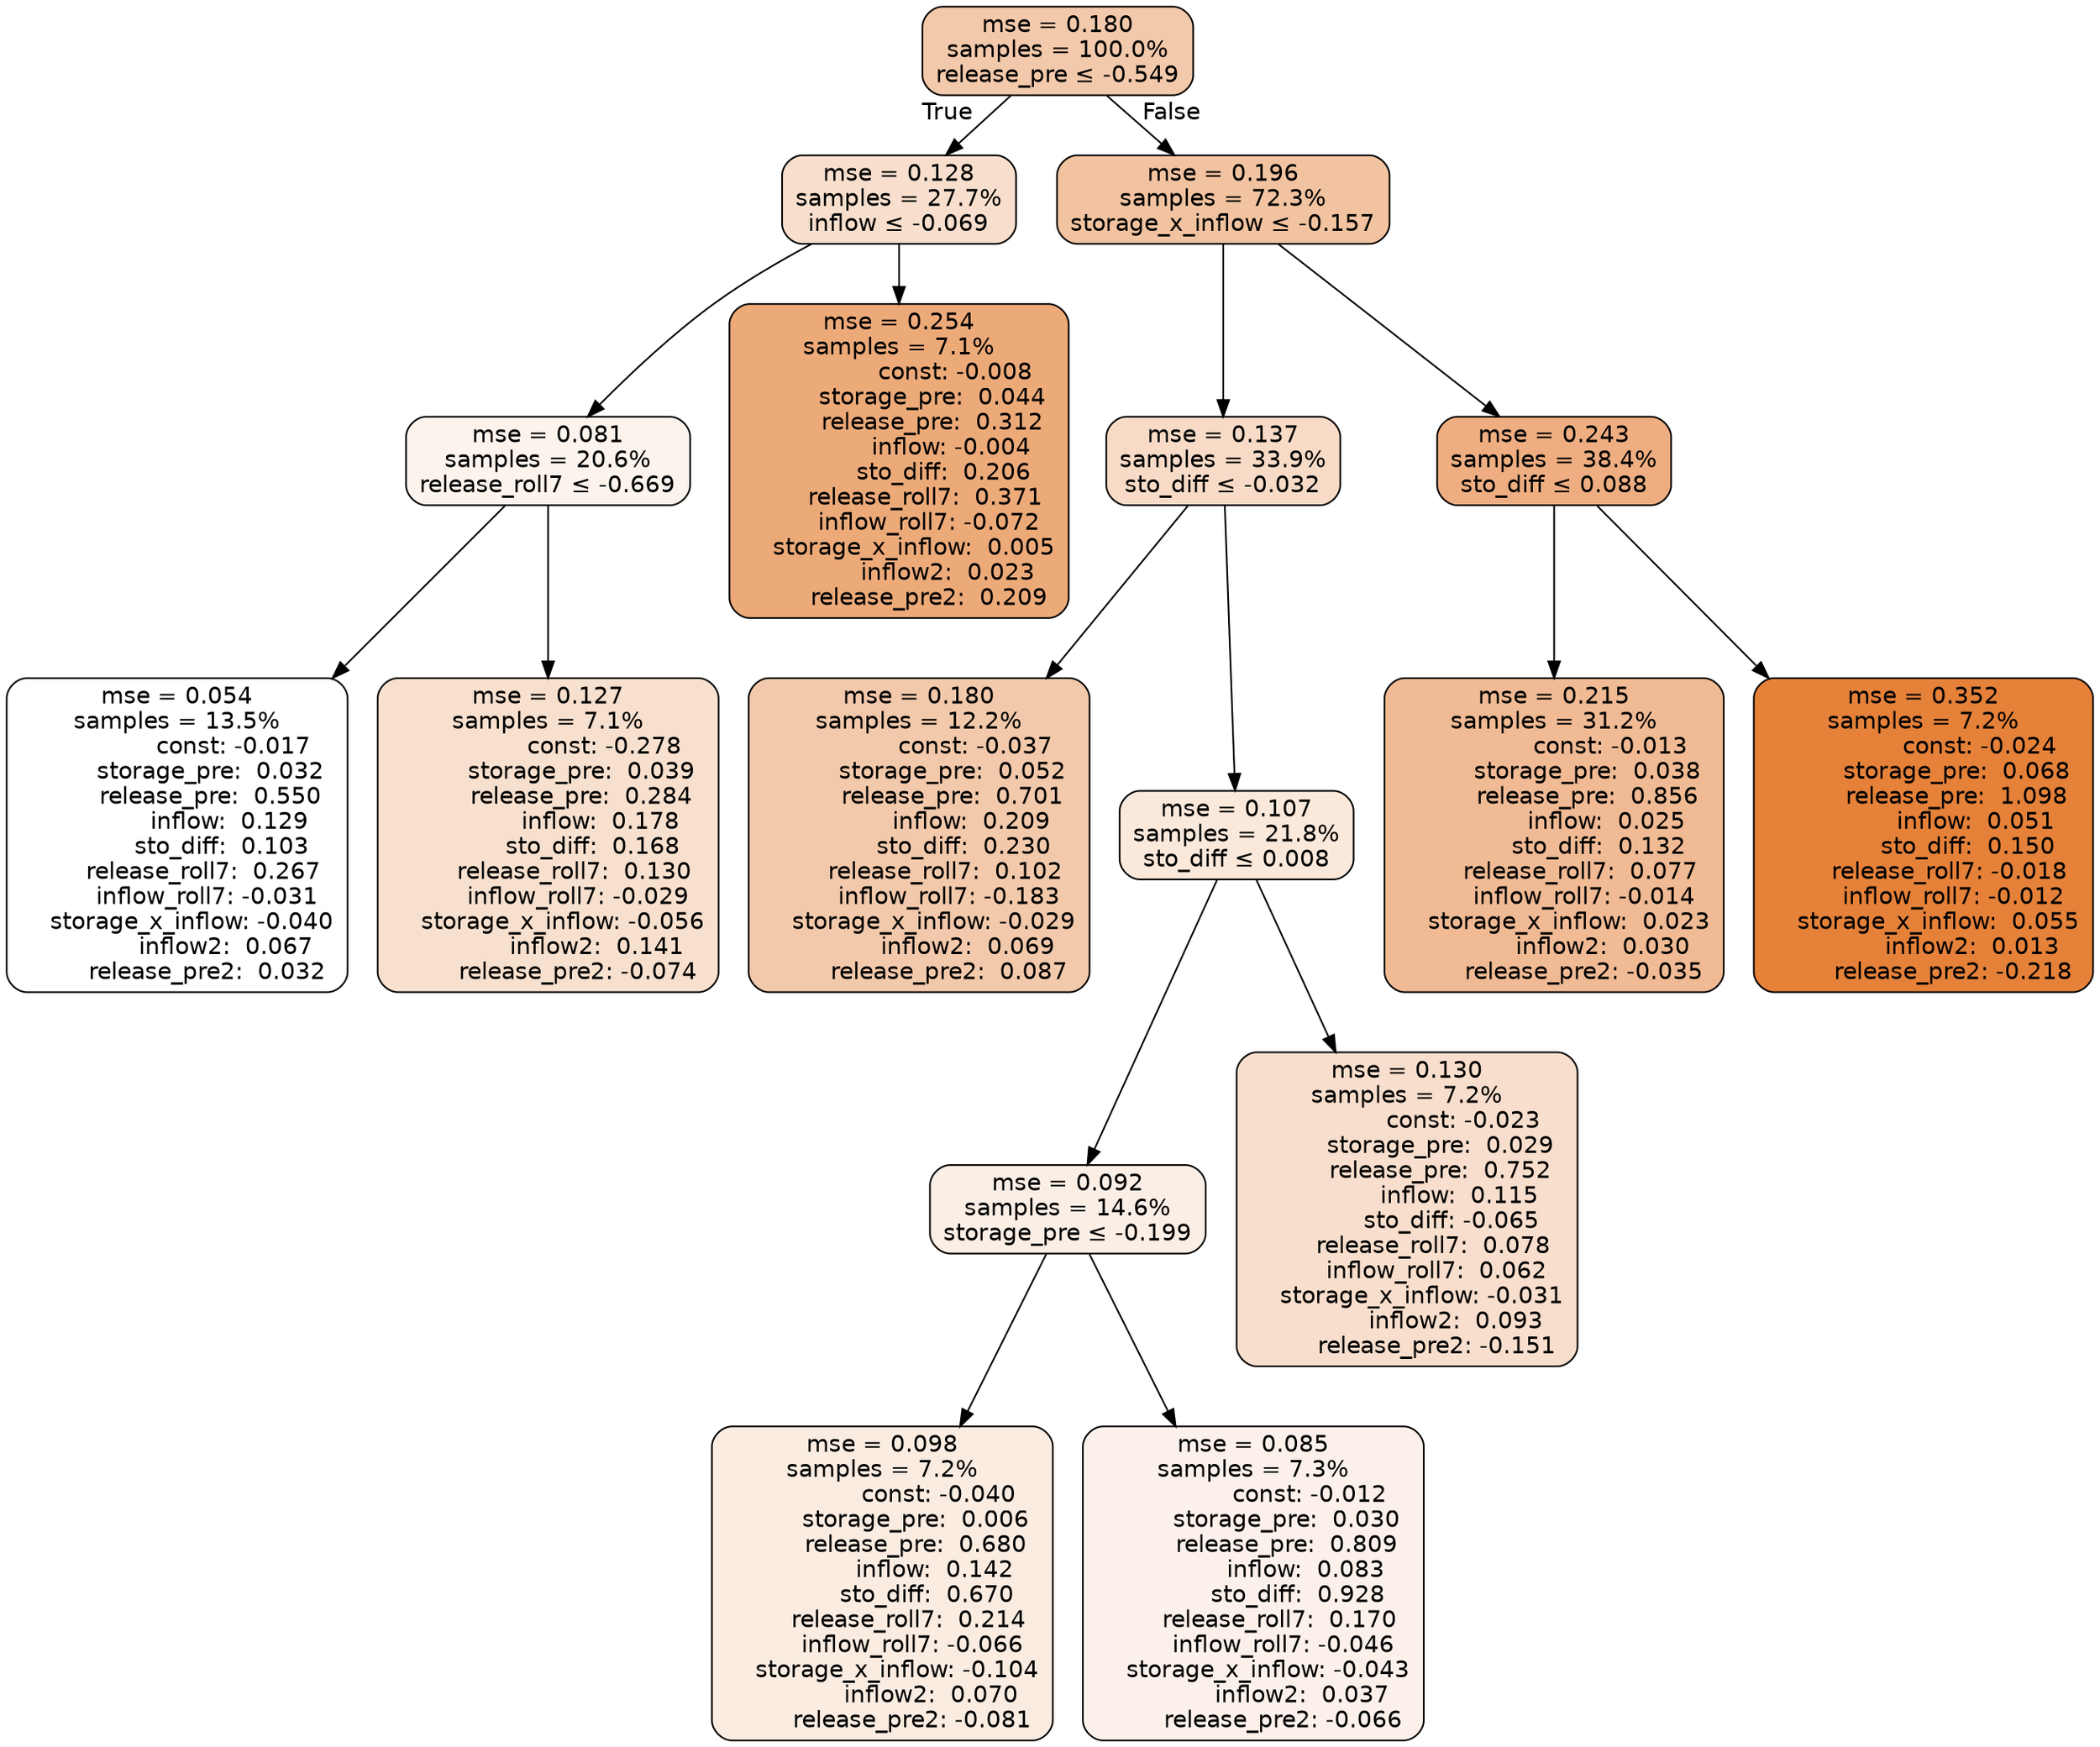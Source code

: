 digraph tree {
bgcolor="transparent"
node [shape=rectangle, style="filled, rounded", color="black", fontname=helvetica] ;
edge [fontname=helvetica] ;
	"0" [label="mse = 0.180
samples = 100.0%
release_pre &le; -0.549", fillcolor="#f3c9ab"]
	"1" [label="mse = 0.128
samples = 27.7%
inflow &le; -0.069", fillcolor="#f8dfcd"]
	"2" [label="mse = 0.081
samples = 20.6%
release_roll7 &le; -0.669", fillcolor="#fcf3ec"]
	"3" [label="mse = 0.054
samples = 13.5%
               const: -0.017
         storage_pre:  0.032
         release_pre:  0.550
              inflow:  0.129
            sto_diff:  0.103
       release_roll7:  0.267
        inflow_roll7: -0.031
    storage_x_inflow: -0.040
             inflow2:  0.067
        release_pre2:  0.032", fillcolor="#ffffff"]
	"4" [label="mse = 0.127
samples = 7.1%
               const: -0.278
         storage_pre:  0.039
         release_pre:  0.284
              inflow:  0.178
            sto_diff:  0.168
       release_roll7:  0.130
        inflow_roll7: -0.029
    storage_x_inflow: -0.056
             inflow2:  0.141
        release_pre2: -0.074", fillcolor="#f8e0ce"]
	"5" [label="mse = 0.254
samples = 7.1%
               const: -0.008
         storage_pre:  0.044
         release_pre:  0.312
              inflow: -0.004
            sto_diff:  0.206
       release_roll7:  0.371
        inflow_roll7: -0.072
    storage_x_inflow:  0.005
             inflow2:  0.023
        release_pre2:  0.209", fillcolor="#edaa79"]
	"6" [label="mse = 0.196
samples = 72.3%
storage_x_inflow &le; -0.157", fillcolor="#f2c3a0"]
	"7" [label="mse = 0.137
samples = 33.9%
sto_diff &le; -0.032", fillcolor="#f7dbc7"]
	"8" [label="mse = 0.180
samples = 12.2%
               const: -0.037
         storage_pre:  0.052
         release_pre:  0.701
              inflow:  0.209
            sto_diff:  0.230
       release_roll7:  0.102
        inflow_roll7: -0.183
    storage_x_inflow: -0.029
             inflow2:  0.069
        release_pre2:  0.087", fillcolor="#f3c9ab"]
	"9" [label="mse = 0.107
samples = 21.8%
sto_diff &le; 0.008", fillcolor="#fae8db"]
	"10" [label="mse = 0.092
samples = 14.6%
storage_pre &le; -0.199", fillcolor="#fbeee5"]
	"11" [label="mse = 0.098
samples = 7.2%
               const: -0.040
         storage_pre:  0.006
         release_pre:  0.680
              inflow:  0.142
            sto_diff:  0.670
       release_roll7:  0.214
        inflow_roll7: -0.066
    storage_x_inflow: -0.104
             inflow2:  0.070
        release_pre2: -0.081", fillcolor="#fbece1"]
	"12" [label="mse = 0.085
samples = 7.3%
               const: -0.012
         storage_pre:  0.030
         release_pre:  0.809
              inflow:  0.083
            sto_diff:  0.928
       release_roll7:  0.170
        inflow_roll7: -0.046
    storage_x_inflow: -0.043
             inflow2:  0.037
        release_pre2: -0.066", fillcolor="#fcf1ea"]
	"13" [label="mse = 0.130
samples = 7.2%
               const: -0.023
         storage_pre:  0.029
         release_pre:  0.752
              inflow:  0.115
            sto_diff: -0.065
       release_roll7:  0.078
        inflow_roll7:  0.062
    storage_x_inflow: -0.031
             inflow2:  0.093
        release_pre2: -0.151", fillcolor="#f8decc"]
	"14" [label="mse = 0.243
samples = 38.4%
sto_diff &le; 0.088", fillcolor="#eeae81"]
	"15" [label="mse = 0.215
samples = 31.2%
               const: -0.013
         storage_pre:  0.038
         release_pre:  0.856
              inflow:  0.025
            sto_diff:  0.132
       release_roll7:  0.077
        inflow_roll7: -0.014
    storage_x_inflow:  0.023
             inflow2:  0.030
        release_pre2: -0.035", fillcolor="#f0ba94"]
	"16" [label="mse = 0.352
samples = 7.2%
               const: -0.024
         storage_pre:  0.068
         release_pre:  1.098
              inflow:  0.051
            sto_diff:  0.150
       release_roll7: -0.018
        inflow_roll7: -0.012
    storage_x_inflow:  0.055
             inflow2:  0.013
        release_pre2: -0.218", fillcolor="#e58139"]

	"0" -> "1" [labeldistance=2.5, labelangle=45, headlabel="True"]
	"1" -> "2"
	"2" -> "3"
	"2" -> "4"
	"1" -> "5"
	"0" -> "6" [labeldistance=2.5, labelangle=-45, headlabel="False"]
	"6" -> "7"
	"7" -> "8"
	"7" -> "9"
	"9" -> "10"
	"10" -> "11"
	"10" -> "12"
	"9" -> "13"
	"6" -> "14"
	"14" -> "15"
	"14" -> "16"
}
